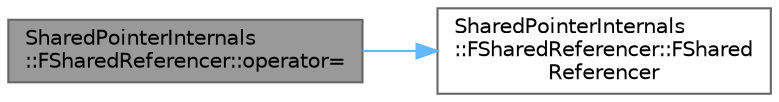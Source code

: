 digraph "SharedPointerInternals::FSharedReferencer::operator="
{
 // INTERACTIVE_SVG=YES
 // LATEX_PDF_SIZE
  bgcolor="transparent";
  edge [fontname=Helvetica,fontsize=10,labelfontname=Helvetica,labelfontsize=10];
  node [fontname=Helvetica,fontsize=10,shape=box,height=0.2,width=0.4];
  rankdir="LR";
  Node1 [id="Node000001",label="SharedPointerInternals\l::FSharedReferencer::operator=",height=0.2,width=0.4,color="gray40", fillcolor="grey60", style="filled", fontcolor="black",tooltip="Move assignment operator adds no references to the assigned object."];
  Node1 -> Node2 [id="edge1_Node000001_Node000002",color="steelblue1",style="solid",tooltip=" "];
  Node2 [id="Node000002",label="SharedPointerInternals\l::FSharedReferencer::FShared\lReferencer",height=0.2,width=0.4,color="grey40", fillcolor="white", style="filled",URL="$d5/d5d/classSharedPointerInternals_1_1FSharedReferencer.html#a3f3be0519deab4af5aa1307107c6bb40",tooltip="Constructor for an empty shared referencer object."];
}
